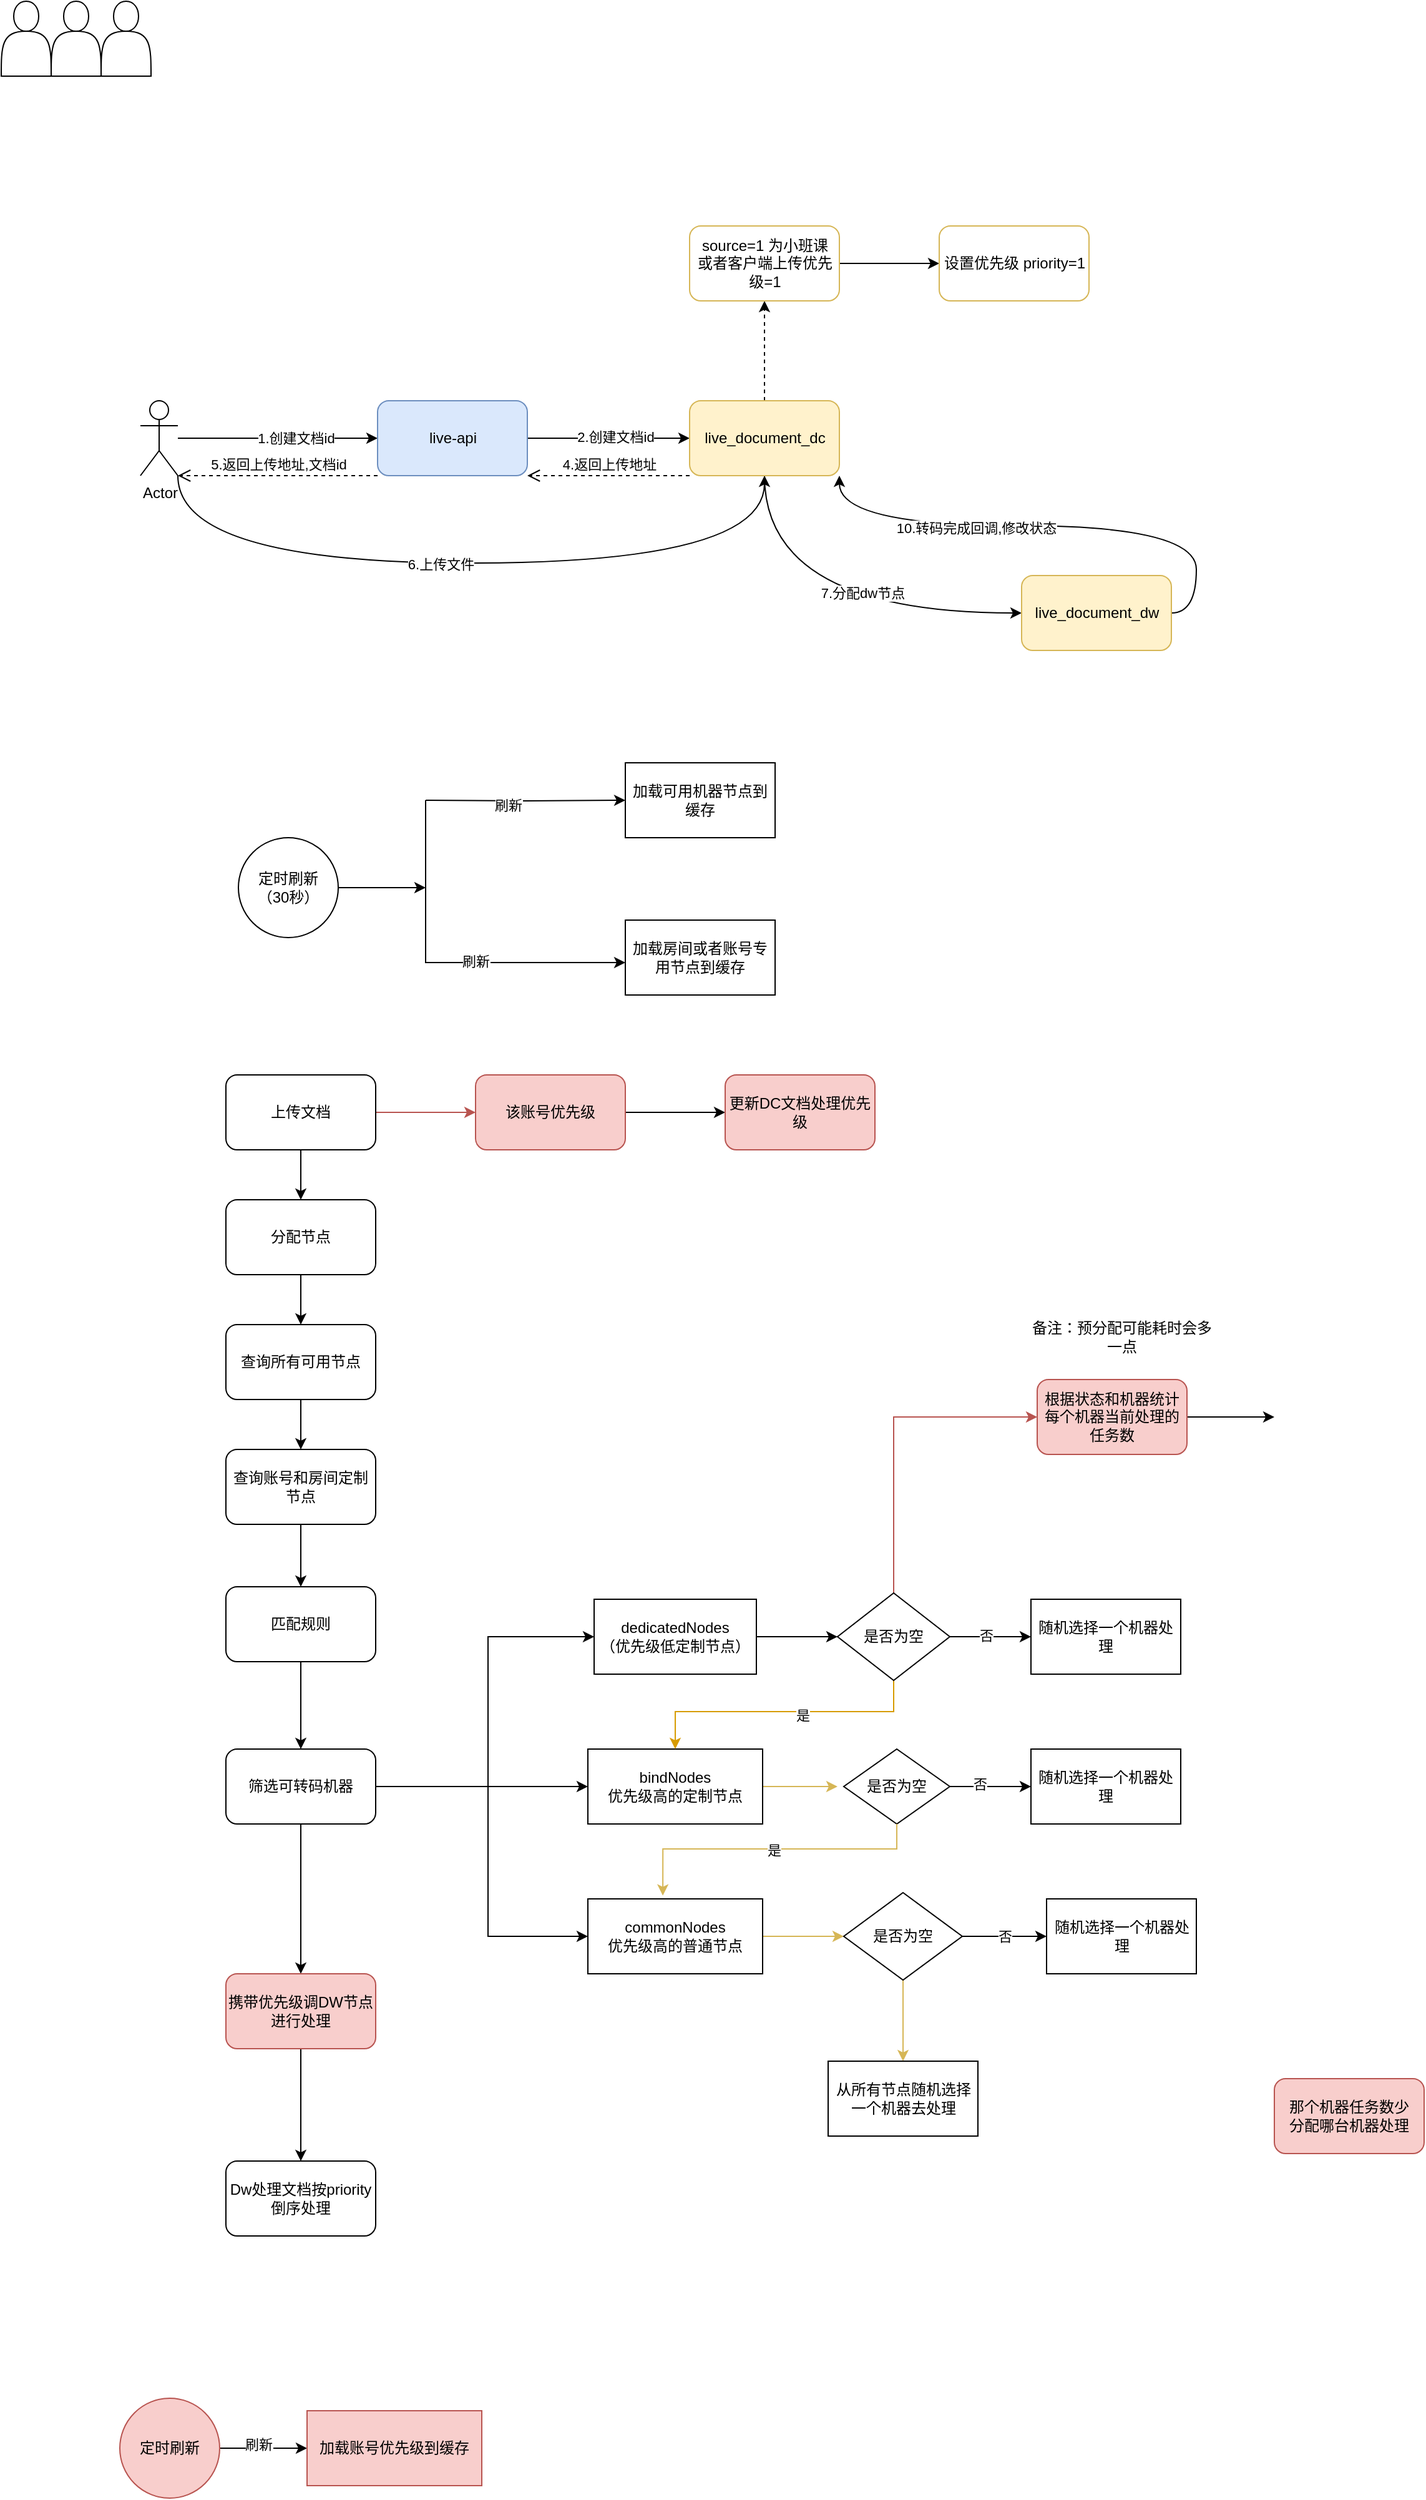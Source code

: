 <mxfile version="24.2.0" type="github">
  <diagram name="第 1 页" id="r3Djmuz2ye2oca1lGff4">
    <mxGraphModel dx="1434" dy="769" grid="1" gridSize="10" guides="1" tooltips="1" connect="1" arrows="1" fold="1" page="1" pageScale="1" pageWidth="827" pageHeight="1169" math="0" shadow="0">
      <root>
        <mxCell id="0" />
        <mxCell id="1" parent="0" />
        <mxCell id="pY0ivnKaFW7mTaEsZtzo-8" style="edgeStyle=orthogonalEdgeStyle;rounded=0;orthogonalLoop=1;jettySize=auto;html=1;entryX=0;entryY=0.5;entryDx=0;entryDy=0;curved=1;" parent="1" source="pY0ivnKaFW7mTaEsZtzo-12" target="pY0ivnKaFW7mTaEsZtzo-15" edge="1">
          <mxGeometry relative="1" as="geometry" />
        </mxCell>
        <mxCell id="pY0ivnKaFW7mTaEsZtzo-9" value="1.创建文档id" style="edgeLabel;html=1;align=center;verticalAlign=middle;resizable=0;points=[];" parent="pY0ivnKaFW7mTaEsZtzo-8" vertex="1" connectable="0">
          <mxGeometry x="0.172" relative="1" as="geometry">
            <mxPoint as="offset" />
          </mxGeometry>
        </mxCell>
        <mxCell id="pY0ivnKaFW7mTaEsZtzo-10" style="edgeStyle=orthogonalEdgeStyle;curved=1;rounded=0;orthogonalLoop=1;jettySize=auto;html=1;exitX=1;exitY=1;exitDx=0;exitDy=0;exitPerimeter=0;entryX=0.5;entryY=1;entryDx=0;entryDy=0;" parent="1" source="pY0ivnKaFW7mTaEsZtzo-12" target="pY0ivnKaFW7mTaEsZtzo-20" edge="1">
          <mxGeometry relative="1" as="geometry">
            <Array as="points">
              <mxPoint x="341.5" y="480" />
              <mxPoint x="811.5" y="480" />
            </Array>
          </mxGeometry>
        </mxCell>
        <mxCell id="pY0ivnKaFW7mTaEsZtzo-11" value="6.上传文件" style="edgeLabel;html=1;align=center;verticalAlign=middle;resizable=0;points=[];" parent="pY0ivnKaFW7mTaEsZtzo-10" vertex="1" connectable="0">
          <mxGeometry x="-0.082" y="-1" relative="1" as="geometry">
            <mxPoint as="offset" />
          </mxGeometry>
        </mxCell>
        <mxCell id="pY0ivnKaFW7mTaEsZtzo-12" value="Actor" style="shape=umlActor;verticalLabelPosition=bottom;verticalAlign=top;html=1;outlineConnect=0;" parent="1" vertex="1">
          <mxGeometry x="311.5" y="350" width="30" height="60" as="geometry" />
        </mxCell>
        <mxCell id="pY0ivnKaFW7mTaEsZtzo-13" value="" style="edgeStyle=orthogonalEdgeStyle;rounded=0;orthogonalLoop=1;jettySize=auto;html=1;curved=1;" parent="1" source="pY0ivnKaFW7mTaEsZtzo-15" target="pY0ivnKaFW7mTaEsZtzo-20" edge="1">
          <mxGeometry relative="1" as="geometry" />
        </mxCell>
        <mxCell id="pY0ivnKaFW7mTaEsZtzo-14" value="2.创建文档id" style="edgeLabel;html=1;align=center;verticalAlign=middle;resizable=0;points=[];" parent="pY0ivnKaFW7mTaEsZtzo-13" vertex="1" connectable="0">
          <mxGeometry x="0.197" y="1" relative="1" as="geometry">
            <mxPoint x="-8" as="offset" />
          </mxGeometry>
        </mxCell>
        <mxCell id="pY0ivnKaFW7mTaEsZtzo-15" value="live-api" style="rounded=1;whiteSpace=wrap;html=1;fillColor=#dae8fc;strokeColor=#6c8ebf;" parent="1" vertex="1">
          <mxGeometry x="501.5" y="350" width="120" height="60" as="geometry" />
        </mxCell>
        <mxCell id="pY0ivnKaFW7mTaEsZtzo-18" style="edgeStyle=orthogonalEdgeStyle;curved=1;rounded=0;orthogonalLoop=1;jettySize=auto;html=1;exitX=0.5;exitY=1;exitDx=0;exitDy=0;entryX=0;entryY=0.5;entryDx=0;entryDy=0;" parent="1" source="pY0ivnKaFW7mTaEsZtzo-20" target="pY0ivnKaFW7mTaEsZtzo-29" edge="1">
          <mxGeometry relative="1" as="geometry" />
        </mxCell>
        <mxCell id="pY0ivnKaFW7mTaEsZtzo-19" value="7.分配dw节点" style="edgeLabel;html=1;align=center;verticalAlign=middle;resizable=0;points=[];" parent="pY0ivnKaFW7mTaEsZtzo-18" vertex="1" connectable="0">
          <mxGeometry x="0.19" y="16" relative="1" as="geometry">
            <mxPoint as="offset" />
          </mxGeometry>
        </mxCell>
        <mxCell id="pY0ivnKaFW7mTaEsZtzo-49" value="" style="edgeStyle=orthogonalEdgeStyle;rounded=0;orthogonalLoop=1;jettySize=auto;html=1;dashed=1;" parent="1" source="pY0ivnKaFW7mTaEsZtzo-20" target="pY0ivnKaFW7mTaEsZtzo-48" edge="1">
          <mxGeometry relative="1" as="geometry" />
        </mxCell>
        <mxCell id="pY0ivnKaFW7mTaEsZtzo-20" value="live_document_dc" style="whiteSpace=wrap;html=1;fillColor=#fff2cc;rounded=1;strokeColor=#d6b656;" parent="1" vertex="1">
          <mxGeometry x="751.5" y="350" width="120" height="60" as="geometry" />
        </mxCell>
        <mxCell id="pY0ivnKaFW7mTaEsZtzo-21" value="4.返回上传地址" style="html=1;verticalAlign=bottom;endArrow=open;dashed=1;endSize=8;rounded=0;exitX=0;exitY=1;exitDx=0;exitDy=0;entryX=1;entryY=1;entryDx=0;entryDy=0;" parent="1" source="pY0ivnKaFW7mTaEsZtzo-20" target="pY0ivnKaFW7mTaEsZtzo-15" edge="1">
          <mxGeometry relative="1" as="geometry">
            <mxPoint x="731.5" y="409" as="sourcePoint" />
            <mxPoint x="651.5" y="409" as="targetPoint" />
          </mxGeometry>
        </mxCell>
        <mxCell id="pY0ivnKaFW7mTaEsZtzo-22" value="5.返回上传地址,文档id" style="html=1;verticalAlign=bottom;endArrow=open;dashed=1;endSize=8;rounded=0;exitX=0;exitY=1;exitDx=0;exitDy=0;entryX=1;entryY=1;entryDx=0;entryDy=0;entryPerimeter=0;" parent="1" source="pY0ivnKaFW7mTaEsZtzo-15" target="pY0ivnKaFW7mTaEsZtzo-12" edge="1">
          <mxGeometry relative="1" as="geometry">
            <mxPoint x="461.5" y="420" as="sourcePoint" />
            <mxPoint x="381.5" y="420" as="targetPoint" />
          </mxGeometry>
        </mxCell>
        <mxCell id="pY0ivnKaFW7mTaEsZtzo-23" style="edgeStyle=orthogonalEdgeStyle;curved=1;rounded=0;orthogonalLoop=1;jettySize=auto;html=1;exitX=1;exitY=0.5;exitDx=0;exitDy=0;entryX=1;entryY=1;entryDx=0;entryDy=0;" parent="1" source="pY0ivnKaFW7mTaEsZtzo-29" target="pY0ivnKaFW7mTaEsZtzo-20" edge="1">
          <mxGeometry relative="1" as="geometry" />
        </mxCell>
        <mxCell id="pY0ivnKaFW7mTaEsZtzo-24" value="10.转码完成回调,修改状态" style="edgeLabel;html=1;align=center;verticalAlign=middle;resizable=0;points=[];" parent="pY0ivnKaFW7mTaEsZtzo-23" vertex="1" connectable="0">
          <mxGeometry x="0.284" y="2" relative="1" as="geometry">
            <mxPoint as="offset" />
          </mxGeometry>
        </mxCell>
        <mxCell id="pY0ivnKaFW7mTaEsZtzo-29" value="live_document_dw" style="whiteSpace=wrap;html=1;fillColor=#fff2cc;rounded=1;strokeColor=#d6b656;" parent="1" vertex="1">
          <mxGeometry x="1017.5" y="490" width="120" height="60" as="geometry" />
        </mxCell>
        <mxCell id="pY0ivnKaFW7mTaEsZtzo-51" value="" style="edgeStyle=orthogonalEdgeStyle;rounded=0;orthogonalLoop=1;jettySize=auto;html=1;" parent="1" source="pY0ivnKaFW7mTaEsZtzo-48" target="pY0ivnKaFW7mTaEsZtzo-50" edge="1">
          <mxGeometry relative="1" as="geometry" />
        </mxCell>
        <mxCell id="pY0ivnKaFW7mTaEsZtzo-48" value="source=1 为小班课&lt;div&gt;或者客户端上传优先级=1&lt;/div&gt;" style="whiteSpace=wrap;html=1;fillColor=#FFFFFF;strokeColor=#d6b656;rounded=1;gradientColor=none;" parent="1" vertex="1">
          <mxGeometry x="751.5" y="210" width="120" height="60" as="geometry" />
        </mxCell>
        <mxCell id="pY0ivnKaFW7mTaEsZtzo-50" value="设置优先级 priority=1" style="whiteSpace=wrap;html=1;fillColor=#FFFFFF;strokeColor=#d6b656;rounded=1;gradientColor=none;" parent="1" vertex="1">
          <mxGeometry x="951.5" y="210" width="120" height="60" as="geometry" />
        </mxCell>
        <mxCell id="pY0ivnKaFW7mTaEsZtzo-58" value="" style="edgeStyle=orthogonalEdgeStyle;rounded=0;orthogonalLoop=1;jettySize=auto;html=1;" parent="1" target="pY0ivnKaFW7mTaEsZtzo-57" edge="1">
          <mxGeometry relative="1" as="geometry">
            <mxPoint x="540" y="670" as="sourcePoint" />
          </mxGeometry>
        </mxCell>
        <mxCell id="pY0ivnKaFW7mTaEsZtzo-59" value="刷新" style="edgeLabel;html=1;align=center;verticalAlign=middle;resizable=0;points=[];" parent="pY0ivnKaFW7mTaEsZtzo-58" vertex="1" connectable="0">
          <mxGeometry x="-0.186" y="-3" relative="1" as="geometry">
            <mxPoint as="offset" />
          </mxGeometry>
        </mxCell>
        <mxCell id="pY0ivnKaFW7mTaEsZtzo-61" value="" style="edgeStyle=orthogonalEdgeStyle;rounded=0;orthogonalLoop=1;jettySize=auto;html=1;" parent="1" target="pY0ivnKaFW7mTaEsZtzo-60" edge="1">
          <mxGeometry relative="1" as="geometry">
            <Array as="points">
              <mxPoint x="540" y="800" />
            </Array>
            <mxPoint x="540" y="670" as="sourcePoint" />
          </mxGeometry>
        </mxCell>
        <mxCell id="pY0ivnKaFW7mTaEsZtzo-62" value="刷新" style="edgeLabel;html=1;align=center;verticalAlign=middle;resizable=0;points=[];" parent="pY0ivnKaFW7mTaEsZtzo-61" vertex="1" connectable="0">
          <mxGeometry x="0.172" y="1" relative="1" as="geometry">
            <mxPoint as="offset" />
          </mxGeometry>
        </mxCell>
        <mxCell id="kOlZsusqcGDuaDFS6jYv-74" style="edgeStyle=orthogonalEdgeStyle;rounded=0;orthogonalLoop=1;jettySize=auto;html=1;" parent="1" source="pY0ivnKaFW7mTaEsZtzo-54" edge="1">
          <mxGeometry relative="1" as="geometry">
            <mxPoint x="540" y="740" as="targetPoint" />
          </mxGeometry>
        </mxCell>
        <mxCell id="pY0ivnKaFW7mTaEsZtzo-54" value="定时刷新&lt;div&gt;（30秒）&lt;/div&gt;" style="ellipse;whiteSpace=wrap;html=1;aspect=fixed;" parent="1" vertex="1">
          <mxGeometry x="390" y="700" width="80" height="80" as="geometry" />
        </mxCell>
        <mxCell id="pY0ivnKaFW7mTaEsZtzo-57" value="加载可用机器节点到缓存" style="whiteSpace=wrap;html=1;" parent="1" vertex="1">
          <mxGeometry x="700" y="640" width="120" height="60" as="geometry" />
        </mxCell>
        <mxCell id="pY0ivnKaFW7mTaEsZtzo-60" value="加载房间或者账号专用节点到缓存" style="whiteSpace=wrap;html=1;" parent="1" vertex="1">
          <mxGeometry x="700" y="766" width="120" height="60" as="geometry" />
        </mxCell>
        <mxCell id="pY0ivnKaFW7mTaEsZtzo-122" value="Dw处理文档按priority 倒序处理" style="rounded=1;whiteSpace=wrap;html=1;" parent="1" vertex="1">
          <mxGeometry x="380" y="1760" width="120" height="60" as="geometry" />
        </mxCell>
        <mxCell id="kOlZsusqcGDuaDFS6jYv-7" value="" style="edgeStyle=orthogonalEdgeStyle;rounded=0;orthogonalLoop=1;jettySize=auto;html=1;" parent="1" source="kOlZsusqcGDuaDFS6jYv-1" target="kOlZsusqcGDuaDFS6jYv-6" edge="1">
          <mxGeometry relative="1" as="geometry" />
        </mxCell>
        <mxCell id="kOlZsusqcGDuaDFS6jYv-1" value="分配节点" style="rounded=1;whiteSpace=wrap;html=1;" parent="1" vertex="1">
          <mxGeometry x="380" y="990" width="120" height="60" as="geometry" />
        </mxCell>
        <mxCell id="kOlZsusqcGDuaDFS6jYv-3" style="edgeStyle=orthogonalEdgeStyle;rounded=0;orthogonalLoop=1;jettySize=auto;html=1;entryX=0.5;entryY=0;entryDx=0;entryDy=0;" parent="1" source="kOlZsusqcGDuaDFS6jYv-2" target="kOlZsusqcGDuaDFS6jYv-1" edge="1">
          <mxGeometry relative="1" as="geometry" />
        </mxCell>
        <mxCell id="kOlZsusqcGDuaDFS6jYv-63" value="" style="edgeStyle=orthogonalEdgeStyle;rounded=0;orthogonalLoop=1;jettySize=auto;html=1;fillColor=#f8cecc;strokeColor=#b85450;" parent="1" source="kOlZsusqcGDuaDFS6jYv-2" target="kOlZsusqcGDuaDFS6jYv-62" edge="1">
          <mxGeometry relative="1" as="geometry" />
        </mxCell>
        <mxCell id="kOlZsusqcGDuaDFS6jYv-2" value="上传文档" style="rounded=1;whiteSpace=wrap;html=1;" parent="1" vertex="1">
          <mxGeometry x="380" y="890" width="120" height="60" as="geometry" />
        </mxCell>
        <mxCell id="kOlZsusqcGDuaDFS6jYv-9" value="" style="edgeStyle=orthogonalEdgeStyle;rounded=0;orthogonalLoop=1;jettySize=auto;html=1;" parent="1" source="kOlZsusqcGDuaDFS6jYv-6" target="kOlZsusqcGDuaDFS6jYv-8" edge="1">
          <mxGeometry relative="1" as="geometry" />
        </mxCell>
        <mxCell id="kOlZsusqcGDuaDFS6jYv-6" value="查询所有可用节点" style="whiteSpace=wrap;html=1;rounded=1;" parent="1" vertex="1">
          <mxGeometry x="380" y="1090" width="120" height="60" as="geometry" />
        </mxCell>
        <mxCell id="kOlZsusqcGDuaDFS6jYv-11" value="" style="edgeStyle=orthogonalEdgeStyle;rounded=0;orthogonalLoop=1;jettySize=auto;html=1;" parent="1" source="kOlZsusqcGDuaDFS6jYv-8" target="kOlZsusqcGDuaDFS6jYv-10" edge="1">
          <mxGeometry relative="1" as="geometry" />
        </mxCell>
        <mxCell id="kOlZsusqcGDuaDFS6jYv-8" value="查询账号和房间定制节点" style="whiteSpace=wrap;html=1;rounded=1;" parent="1" vertex="1">
          <mxGeometry x="380" y="1190" width="120" height="60" as="geometry" />
        </mxCell>
        <mxCell id="kOlZsusqcGDuaDFS6jYv-13" value="" style="edgeStyle=orthogonalEdgeStyle;rounded=0;orthogonalLoop=1;jettySize=auto;html=1;" parent="1" source="kOlZsusqcGDuaDFS6jYv-10" target="kOlZsusqcGDuaDFS6jYv-12" edge="1">
          <mxGeometry relative="1" as="geometry" />
        </mxCell>
        <mxCell id="kOlZsusqcGDuaDFS6jYv-10" value="匹配规则" style="whiteSpace=wrap;html=1;rounded=1;" parent="1" vertex="1">
          <mxGeometry x="380" y="1300" width="120" height="60" as="geometry" />
        </mxCell>
        <mxCell id="kOlZsusqcGDuaDFS6jYv-26" style="edgeStyle=orthogonalEdgeStyle;rounded=0;orthogonalLoop=1;jettySize=auto;html=1;entryX=0;entryY=0.5;entryDx=0;entryDy=0;" parent="1" source="kOlZsusqcGDuaDFS6jYv-12" target="kOlZsusqcGDuaDFS6jYv-15" edge="1">
          <mxGeometry relative="1" as="geometry">
            <Array as="points">
              <mxPoint x="590" y="1460" />
              <mxPoint x="590" y="1340" />
            </Array>
          </mxGeometry>
        </mxCell>
        <mxCell id="kOlZsusqcGDuaDFS6jYv-27" style="edgeStyle=orthogonalEdgeStyle;rounded=0;orthogonalLoop=1;jettySize=auto;html=1;entryX=0;entryY=0.5;entryDx=0;entryDy=0;" parent="1" source="kOlZsusqcGDuaDFS6jYv-12" target="kOlZsusqcGDuaDFS6jYv-18" edge="1">
          <mxGeometry relative="1" as="geometry" />
        </mxCell>
        <mxCell id="kOlZsusqcGDuaDFS6jYv-29" style="edgeStyle=orthogonalEdgeStyle;rounded=0;orthogonalLoop=1;jettySize=auto;html=1;entryX=0;entryY=0.5;entryDx=0;entryDy=0;" parent="1" source="kOlZsusqcGDuaDFS6jYv-12" target="kOlZsusqcGDuaDFS6jYv-28" edge="1">
          <mxGeometry relative="1" as="geometry">
            <Array as="points">
              <mxPoint x="590" y="1460" />
              <mxPoint x="590" y="1580" />
            </Array>
          </mxGeometry>
        </mxCell>
        <mxCell id="kOlZsusqcGDuaDFS6jYv-76" value="" style="edgeStyle=orthogonalEdgeStyle;rounded=0;orthogonalLoop=1;jettySize=auto;html=1;" parent="1" source="kOlZsusqcGDuaDFS6jYv-12" target="kOlZsusqcGDuaDFS6jYv-75" edge="1">
          <mxGeometry relative="1" as="geometry" />
        </mxCell>
        <mxCell id="kOlZsusqcGDuaDFS6jYv-12" value="筛选可转码机器" style="whiteSpace=wrap;html=1;rounded=1;" parent="1" vertex="1">
          <mxGeometry x="380" y="1430" width="120" height="60" as="geometry" />
        </mxCell>
        <mxCell id="kOlZsusqcGDuaDFS6jYv-34" style="edgeStyle=orthogonalEdgeStyle;rounded=0;orthogonalLoop=1;jettySize=auto;html=1;entryX=0;entryY=0.5;entryDx=0;entryDy=0;" parent="1" source="kOlZsusqcGDuaDFS6jYv-15" target="kOlZsusqcGDuaDFS6jYv-33" edge="1">
          <mxGeometry relative="1" as="geometry" />
        </mxCell>
        <mxCell id="kOlZsusqcGDuaDFS6jYv-15" value="dedicatedNodes&lt;div&gt;（优先级低定制节点）&lt;/div&gt;" style="whiteSpace=wrap;html=1;" parent="1" vertex="1">
          <mxGeometry x="675" y="1310" width="130" height="60" as="geometry" />
        </mxCell>
        <mxCell id="kOlZsusqcGDuaDFS6jYv-41" style="edgeStyle=orthogonalEdgeStyle;rounded=0;orthogonalLoop=1;jettySize=auto;html=1;fillColor=#fff2cc;strokeColor=#d6b656;" parent="1" source="kOlZsusqcGDuaDFS6jYv-18" edge="1">
          <mxGeometry relative="1" as="geometry">
            <mxPoint x="870" y="1460" as="targetPoint" />
          </mxGeometry>
        </mxCell>
        <mxCell id="kOlZsusqcGDuaDFS6jYv-18" value="bindNodes&lt;div&gt;优先级高的定制节点&lt;/div&gt;" style="whiteSpace=wrap;html=1;" parent="1" vertex="1">
          <mxGeometry x="670" y="1430" width="140" height="60" as="geometry" />
        </mxCell>
        <mxCell id="kOlZsusqcGDuaDFS6jYv-47" value="" style="edgeStyle=orthogonalEdgeStyle;rounded=0;orthogonalLoop=1;jettySize=auto;html=1;fillColor=#fff2cc;strokeColor=#d6b656;" parent="1" source="kOlZsusqcGDuaDFS6jYv-28" target="kOlZsusqcGDuaDFS6jYv-46" edge="1">
          <mxGeometry relative="1" as="geometry" />
        </mxCell>
        <mxCell id="kOlZsusqcGDuaDFS6jYv-28" value="commonNodes&lt;br&gt;&lt;div&gt;优先级高的普通节点&lt;/div&gt;" style="whiteSpace=wrap;html=1;" parent="1" vertex="1">
          <mxGeometry x="670" y="1550" width="140" height="60" as="geometry" />
        </mxCell>
        <mxCell id="kOlZsusqcGDuaDFS6jYv-36" value="" style="edgeStyle=orthogonalEdgeStyle;rounded=0;orthogonalLoop=1;jettySize=auto;html=1;" parent="1" source="kOlZsusqcGDuaDFS6jYv-33" target="kOlZsusqcGDuaDFS6jYv-35" edge="1">
          <mxGeometry relative="1" as="geometry" />
        </mxCell>
        <mxCell id="kOlZsusqcGDuaDFS6jYv-37" value="否" style="edgeLabel;html=1;align=center;verticalAlign=middle;resizable=0;points=[];" parent="kOlZsusqcGDuaDFS6jYv-36" vertex="1" connectable="0">
          <mxGeometry x="-0.128" y="1" relative="1" as="geometry">
            <mxPoint as="offset" />
          </mxGeometry>
        </mxCell>
        <mxCell id="kOlZsusqcGDuaDFS6jYv-38" style="edgeStyle=orthogonalEdgeStyle;rounded=0;orthogonalLoop=1;jettySize=auto;html=1;entryX=0.5;entryY=0;entryDx=0;entryDy=0;fillColor=#ffe6cc;strokeColor=#d79b00;" parent="1" source="kOlZsusqcGDuaDFS6jYv-33" target="kOlZsusqcGDuaDFS6jYv-18" edge="1">
          <mxGeometry relative="1" as="geometry">
            <Array as="points">
              <mxPoint x="915" y="1400" />
              <mxPoint x="740" y="1400" />
            </Array>
          </mxGeometry>
        </mxCell>
        <mxCell id="kOlZsusqcGDuaDFS6jYv-39" value="是" style="edgeLabel;html=1;align=center;verticalAlign=middle;resizable=0;points=[];" parent="kOlZsusqcGDuaDFS6jYv-38" vertex="1" connectable="0">
          <mxGeometry x="-0.145" y="3" relative="1" as="geometry">
            <mxPoint as="offset" />
          </mxGeometry>
        </mxCell>
        <mxCell id="kOlZsusqcGDuaDFS6jYv-56" style="edgeStyle=orthogonalEdgeStyle;rounded=0;orthogonalLoop=1;jettySize=auto;html=1;entryX=0;entryY=0.5;entryDx=0;entryDy=0;fillColor=#f8cecc;strokeColor=#b85450;" parent="1" source="kOlZsusqcGDuaDFS6jYv-33" target="kOlZsusqcGDuaDFS6jYv-55" edge="1">
          <mxGeometry relative="1" as="geometry">
            <Array as="points">
              <mxPoint x="915" y="1164" />
            </Array>
          </mxGeometry>
        </mxCell>
        <mxCell id="kOlZsusqcGDuaDFS6jYv-33" value="是否为空" style="rhombus;whiteSpace=wrap;html=1;" parent="1" vertex="1">
          <mxGeometry x="870" y="1305" width="90" height="70" as="geometry" />
        </mxCell>
        <mxCell id="kOlZsusqcGDuaDFS6jYv-35" value="随机选择一个机器处理" style="whiteSpace=wrap;html=1;" parent="1" vertex="1">
          <mxGeometry x="1025" y="1310" width="120" height="60" as="geometry" />
        </mxCell>
        <mxCell id="kOlZsusqcGDuaDFS6jYv-45" value="" style="edgeStyle=orthogonalEdgeStyle;rounded=0;orthogonalLoop=1;jettySize=auto;html=1;" parent="1" source="kOlZsusqcGDuaDFS6jYv-40" target="kOlZsusqcGDuaDFS6jYv-44" edge="1">
          <mxGeometry relative="1" as="geometry">
            <Array as="points">
              <mxPoint x="980" y="1460" />
              <mxPoint x="980" y="1460" />
            </Array>
          </mxGeometry>
        </mxCell>
        <mxCell id="kOlZsusqcGDuaDFS6jYv-48" value="否" style="edgeLabel;html=1;align=center;verticalAlign=middle;resizable=0;points=[];" parent="kOlZsusqcGDuaDFS6jYv-45" vertex="1" connectable="0">
          <mxGeometry x="-0.256" y="2" relative="1" as="geometry">
            <mxPoint as="offset" />
          </mxGeometry>
        </mxCell>
        <mxCell id="kOlZsusqcGDuaDFS6jYv-40" value="是否为空" style="rhombus;whiteSpace=wrap;html=1;" parent="1" vertex="1">
          <mxGeometry x="875" y="1430" width="85" height="60" as="geometry" />
        </mxCell>
        <mxCell id="kOlZsusqcGDuaDFS6jYv-42" style="edgeStyle=orthogonalEdgeStyle;rounded=0;orthogonalLoop=1;jettySize=auto;html=1;entryX=0.429;entryY=-0.044;entryDx=0;entryDy=0;entryPerimeter=0;fillColor=#fff2cc;strokeColor=#d6b656;" parent="1" source="kOlZsusqcGDuaDFS6jYv-40" target="kOlZsusqcGDuaDFS6jYv-28" edge="1">
          <mxGeometry relative="1" as="geometry">
            <Array as="points">
              <mxPoint x="918" y="1510" />
              <mxPoint x="730" y="1510" />
            </Array>
          </mxGeometry>
        </mxCell>
        <mxCell id="kOlZsusqcGDuaDFS6jYv-43" value="是" style="edgeLabel;html=1;align=center;verticalAlign=middle;resizable=0;points=[];" parent="kOlZsusqcGDuaDFS6jYv-42" vertex="1" connectable="0">
          <mxGeometry x="-0.033" y="1" relative="1" as="geometry">
            <mxPoint as="offset" />
          </mxGeometry>
        </mxCell>
        <mxCell id="kOlZsusqcGDuaDFS6jYv-44" value="随机选择一个机器处理" style="whiteSpace=wrap;html=1;" parent="1" vertex="1">
          <mxGeometry x="1025" y="1430" width="120" height="60" as="geometry" />
        </mxCell>
        <mxCell id="kOlZsusqcGDuaDFS6jYv-50" value="" style="edgeStyle=orthogonalEdgeStyle;rounded=0;orthogonalLoop=1;jettySize=auto;html=1;" parent="1" source="kOlZsusqcGDuaDFS6jYv-46" target="kOlZsusqcGDuaDFS6jYv-49" edge="1">
          <mxGeometry relative="1" as="geometry" />
        </mxCell>
        <mxCell id="kOlZsusqcGDuaDFS6jYv-51" value="否" style="edgeLabel;html=1;align=center;verticalAlign=middle;resizable=0;points=[];" parent="kOlZsusqcGDuaDFS6jYv-50" vertex="1" connectable="0">
          <mxGeometry x="-0.012" relative="1" as="geometry">
            <mxPoint as="offset" />
          </mxGeometry>
        </mxCell>
        <mxCell id="kOlZsusqcGDuaDFS6jYv-53" value="" style="edgeStyle=orthogonalEdgeStyle;rounded=0;orthogonalLoop=1;jettySize=auto;html=1;fillColor=#fff2cc;strokeColor=#d6b656;" parent="1" source="kOlZsusqcGDuaDFS6jYv-46" target="kOlZsusqcGDuaDFS6jYv-52" edge="1">
          <mxGeometry relative="1" as="geometry" />
        </mxCell>
        <mxCell id="kOlZsusqcGDuaDFS6jYv-46" value="是否为空" style="rhombus;whiteSpace=wrap;html=1;" parent="1" vertex="1">
          <mxGeometry x="875" y="1545" width="95" height="70" as="geometry" />
        </mxCell>
        <mxCell id="kOlZsusqcGDuaDFS6jYv-49" value="随机选择一个机器处理" style="whiteSpace=wrap;html=1;" parent="1" vertex="1">
          <mxGeometry x="1037.5" y="1550" width="120" height="60" as="geometry" />
        </mxCell>
        <mxCell id="kOlZsusqcGDuaDFS6jYv-52" value="从所有节点随机选择一个机器去处理" style="whiteSpace=wrap;html=1;" parent="1" vertex="1">
          <mxGeometry x="862.5" y="1680" width="120" height="60" as="geometry" />
        </mxCell>
        <mxCell id="kOlZsusqcGDuaDFS6jYv-58" value="" style="edgeStyle=orthogonalEdgeStyle;rounded=0;orthogonalLoop=1;jettySize=auto;html=1;" parent="1" source="kOlZsusqcGDuaDFS6jYv-55" edge="1">
          <mxGeometry relative="1" as="geometry">
            <mxPoint x="1220" y="1164" as="targetPoint" />
          </mxGeometry>
        </mxCell>
        <mxCell id="kOlZsusqcGDuaDFS6jYv-55" value="根据状态和机器统计每个机器当前处理的任务数" style="rounded=1;whiteSpace=wrap;html=1;fillColor=#f8cecc;strokeColor=#b85450;" parent="1" vertex="1">
          <mxGeometry x="1030" y="1134" width="120" height="60" as="geometry" />
        </mxCell>
        <mxCell id="kOlZsusqcGDuaDFS6jYv-57" value="那个机器任务数少&lt;div&gt;分配哪台机器处理&lt;/div&gt;" style="whiteSpace=wrap;html=1;fillColor=#f8cecc;strokeColor=#b85450;rounded=1;" parent="1" vertex="1">
          <mxGeometry x="1220" y="1694" width="120" height="60" as="geometry" />
        </mxCell>
        <mxCell id="kOlZsusqcGDuaDFS6jYv-59" value="备注：预分配可能耗时会多一点" style="text;html=1;align=center;verticalAlign=middle;whiteSpace=wrap;rounded=0;" parent="1" vertex="1">
          <mxGeometry x="1021.5" y="1100" width="152" as="geometry" />
        </mxCell>
        <mxCell id="kOlZsusqcGDuaDFS6jYv-71" value="" style="edgeStyle=orthogonalEdgeStyle;rounded=0;orthogonalLoop=1;jettySize=auto;html=1;" parent="1" source="kOlZsusqcGDuaDFS6jYv-62" target="kOlZsusqcGDuaDFS6jYv-70" edge="1">
          <mxGeometry relative="1" as="geometry" />
        </mxCell>
        <mxCell id="kOlZsusqcGDuaDFS6jYv-62" value="该账号优先级" style="whiteSpace=wrap;html=1;rounded=1;fillColor=#f8cecc;strokeColor=#b85450;" parent="1" vertex="1">
          <mxGeometry x="580" y="890" width="120" height="60" as="geometry" />
        </mxCell>
        <mxCell id="kOlZsusqcGDuaDFS6jYv-66" value="" style="edgeStyle=orthogonalEdgeStyle;rounded=0;orthogonalLoop=1;jettySize=auto;html=1;" parent="1" source="kOlZsusqcGDuaDFS6jYv-64" target="kOlZsusqcGDuaDFS6jYv-65" edge="1">
          <mxGeometry relative="1" as="geometry" />
        </mxCell>
        <mxCell id="kOlZsusqcGDuaDFS6jYv-67" value="刷新" style="edgeLabel;html=1;align=center;verticalAlign=middle;resizable=0;points=[];" parent="kOlZsusqcGDuaDFS6jYv-66" vertex="1" connectable="0">
          <mxGeometry x="-0.117" y="3" relative="1" as="geometry">
            <mxPoint as="offset" />
          </mxGeometry>
        </mxCell>
        <mxCell id="kOlZsusqcGDuaDFS6jYv-64" value="定时刷新" style="ellipse;whiteSpace=wrap;html=1;aspect=fixed;fillColor=#f8cecc;strokeColor=#b85450;" parent="1" vertex="1">
          <mxGeometry x="295" y="1950" width="80" height="80" as="geometry" />
        </mxCell>
        <mxCell id="kOlZsusqcGDuaDFS6jYv-65" value="加载账号优先级到缓存" style="whiteSpace=wrap;html=1;fillColor=#f8cecc;strokeColor=#b85450;" parent="1" vertex="1">
          <mxGeometry x="445" y="1960" width="140" height="60" as="geometry" />
        </mxCell>
        <mxCell id="kOlZsusqcGDuaDFS6jYv-70" value="更新DC文档处理优先级" style="whiteSpace=wrap;html=1;fillColor=#f8cecc;strokeColor=#b85450;rounded=1;" parent="1" vertex="1">
          <mxGeometry x="780" y="890" width="120" height="60" as="geometry" />
        </mxCell>
        <mxCell id="D_yJgZMV5lZ6kW6d0MWc-1" style="edgeStyle=orthogonalEdgeStyle;rounded=0;orthogonalLoop=1;jettySize=auto;html=1;entryX=0.5;entryY=0;entryDx=0;entryDy=0;" edge="1" parent="1" source="kOlZsusqcGDuaDFS6jYv-75" target="pY0ivnKaFW7mTaEsZtzo-122">
          <mxGeometry relative="1" as="geometry" />
        </mxCell>
        <mxCell id="kOlZsusqcGDuaDFS6jYv-75" value="携带优先级调DW节点进行处理" style="whiteSpace=wrap;html=1;rounded=1;fillColor=#f8cecc;strokeColor=#b85450;" parent="1" vertex="1">
          <mxGeometry x="380" y="1610" width="120" height="60" as="geometry" />
        </mxCell>
        <mxCell id="D_yJgZMV5lZ6kW6d0MWc-2" value="" style="shape=actor;whiteSpace=wrap;html=1;" vertex="1" parent="1">
          <mxGeometry x="200" y="30" width="40" height="60" as="geometry" />
        </mxCell>
        <mxCell id="D_yJgZMV5lZ6kW6d0MWc-3" value="" style="shape=actor;whiteSpace=wrap;html=1;" vertex="1" parent="1">
          <mxGeometry x="240" y="30" width="40" height="60" as="geometry" />
        </mxCell>
        <mxCell id="D_yJgZMV5lZ6kW6d0MWc-4" value="" style="shape=actor;whiteSpace=wrap;html=1;" vertex="1" parent="1">
          <mxGeometry x="280" y="30" width="40" height="60" as="geometry" />
        </mxCell>
      </root>
    </mxGraphModel>
  </diagram>
</mxfile>
